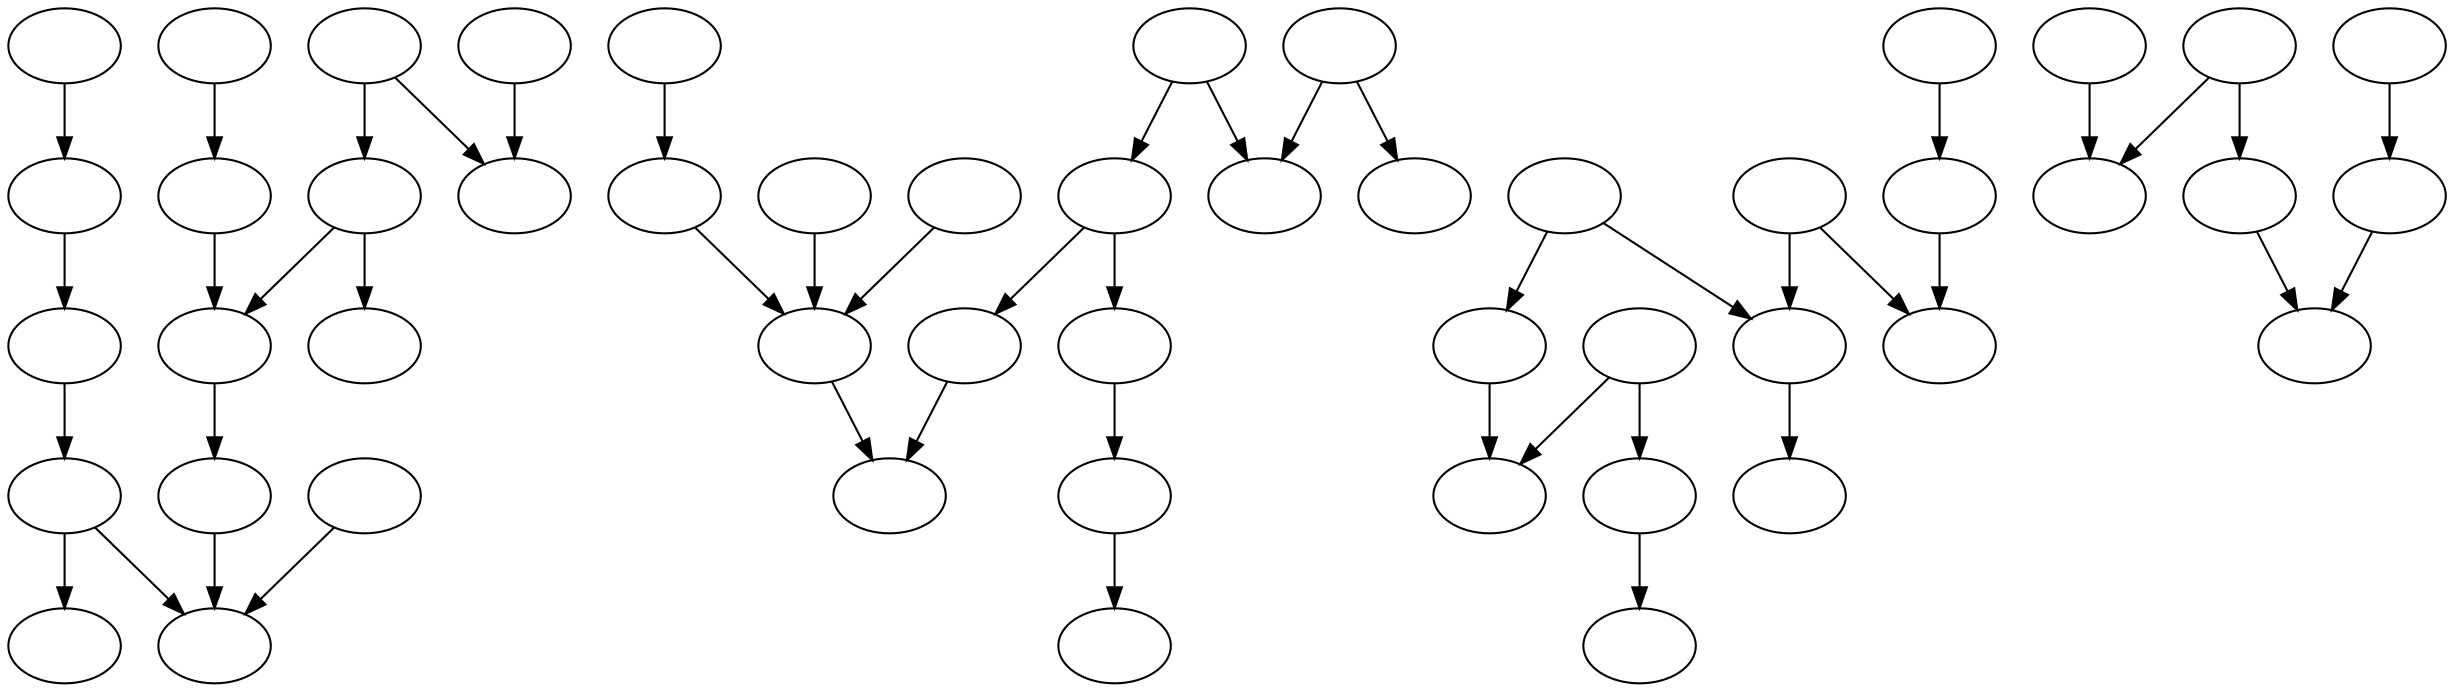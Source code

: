 digraph {
	"../prueba/9326871.10.jpg" [
		image = "../prueba/9326871.10.jpg",
		label = ""
	];
	"../prueba/9326871.11.jpg" [
		image = "../prueba/9326871.11.jpg",
		label = ""
	];
	"../prueba/9326871.12.jpg" [
		image = "../prueba/9326871.12.jpg",
		label = ""
	];
	"../prueba/9326871.13.jpg" [
		image = "../prueba/9326871.13.jpg",
		label = ""
	];
	"../prueba/9326871.14.jpg" [
		image = "../prueba/9326871.14.jpg",
		label = ""
	];
	"../prueba/9326871.15.jpg" [
		image = "../prueba/9326871.15.jpg",
		label = ""
	];
	"../prueba/9326871.16.jpg" [
		image = "../prueba/9326871.16.jpg",
		label = ""
	];
	"../prueba/9326871.18.jpg" [
		image = "../prueba/9326871.18.jpg",
		label = ""
	];
	"../prueba/9326871.19.jpg" [
		image = "../prueba/9326871.19.jpg",
		label = ""
	];
	"../prueba/9326871.1.jpg" [
		image = "../prueba/9326871.1.jpg",
		label = ""
	];
	"../prueba/9326871.20.jpg" [
		image = "../prueba/9326871.20.jpg",
		label = ""
	];
	"../prueba/9326871.2.jpg" [
		image = "../prueba/9326871.2.jpg",
		label = ""
	];
	"../prueba/9326871.3.jpg" [
		image = "../prueba/9326871.3.jpg",
		label = ""
	];
	"../prueba/9326871.5.jpg" [
		image = "../prueba/9326871.5.jpg",
		label = ""
	];
	"../prueba/9326871.7.jpg" [
		image = "../prueba/9326871.7.jpg",
		label = ""
	];
	"../prueba/9326871.8.jpg" [
		image = "../prueba/9326871.8.jpg",
		label = ""
	];
	"../prueba/9332898.11.jpg" [
		image = "../prueba/9332898.11.jpg",
		label = ""
	];
	"../prueba/9332898.12.jpg" [
		image = "../prueba/9332898.12.jpg",
		label = ""
	];
	"../prueba/9332898.13.jpg" [
		image = "../prueba/9332898.13.jpg",
		label = ""
	];
	"../prueba/9332898.14.jpg" [
		image = "../prueba/9332898.14.jpg",
		label = ""
	];
	"../prueba/9332898.15.jpg" [
		image = "../prueba/9332898.15.jpg",
		label = ""
	];
	"../prueba/9332898.17.jpg" [
		image = "../prueba/9332898.17.jpg",
		label = ""
	];
	"../prueba/9332898.18.jpg" [
		image = "../prueba/9332898.18.jpg",
		label = ""
	];
	"../prueba/9332898.19.jpg" [
		image = "../prueba/9332898.19.jpg",
		label = ""
	];
	"../prueba/9332898.2.jpg" [
		image = "../prueba/9332898.2.jpg",
		label = ""
	];
	"../prueba/9332898.4.jpg" [
		image = "../prueba/9332898.4.jpg",
		label = ""
	];
	"../prueba/9332898.5.jpg" [
		image = "../prueba/9332898.5.jpg",
		label = ""
	];
	"../prueba/9332898.6.jpg" [
		image = "../prueba/9332898.6.jpg",
		label = ""
	];
	"../prueba/9332898.7.jpg" [
		image = "../prueba/9332898.7.jpg",
		label = ""
	];
	"../prueba/9332898.8.jpg" [
		image = "../prueba/9332898.8.jpg",
		label = ""
	];
	"../prueba/9332898.9.jpg" [
		image = "../prueba/9332898.9.jpg",
		label = ""
	];
	"../prueba/9336923.10.jpg" [
		image = "../prueba/9336923.10.jpg",
		label = ""
	];
	"../prueba/9336923.11.jpg" [
		image = "../prueba/9336923.11.jpg",
		label = ""
	];
	"../prueba/9336923.14.jpg" [
		image = "../prueba/9336923.14.jpg",
		label = ""
	];
	"../prueba/9336923.15.jpg" [
		image = "../prueba/9336923.15.jpg",
		label = ""
	];
	"../prueba/9336923.16.jpg" [
		image = "../prueba/9336923.16.jpg",
		label = ""
	];
	"../prueba/9336923.18.jpg" [
		image = "../prueba/9336923.18.jpg",
		label = ""
	];
	"../prueba/9336923.1.jpg" [
		image = "../prueba/9336923.1.jpg",
		label = ""
	];
	"../prueba/9336923.20.jpg" [
		image = "../prueba/9336923.20.jpg",
		label = ""
	];
	"../prueba/9336923.2.jpg" [
		image = "../prueba/9336923.2.jpg",
		label = ""
	];
	"../prueba/9336923.4.jpg" [
		image = "../prueba/9336923.4.jpg",
		label = ""
	];
	"../prueba/9336923.5.jpg" [
		image = "../prueba/9336923.5.jpg",
		label = ""
	];
	"../prueba/9336923.8.jpg" [
		image = "../prueba/9336923.8.jpg",
		label = ""
	];
	"../prueba/9338446.10.jpg" [
		image = "../prueba/9338446.10.jpg",
		label = ""
	];
	"../prueba/9338446.2.jpg" [
		image = "../prueba/9338446.2.jpg",
		label = ""
	];
	"../prueba/9338446.3.jpg" [
		image = "../prueba/9338446.3.jpg",
		label = ""
	];
	"../prueba/9338446.5.jpg" [
		image = "../prueba/9338446.5.jpg",
		label = ""
	];
	"../prueba/9338446.7.jpg" [
		image = "../prueba/9338446.7.jpg",
		label = ""
	];
	"../prueba/9338446.8.jpg" [
		image = "../prueba/9338446.8.jpg",
		label = ""
	];
	"../prueba/9338446.9.jpg" [
		image = "../prueba/9338446.9.jpg",
		label = ""
	];
	"../prueba/9332898.4.jpg" -> "../prueba/9332898.8.jpg"
	"../prueba/9332898.7.jpg" -> "../prueba/9332898.8.jpg"
	"../prueba/9332898.6.jpg" -> "../prueba/9332898.8.jpg"
	"../prueba/9326871.14.jpg" -> "../prueba/9326871.18.jpg"
	"../prueba/9326871.3.jpg" -> "../prueba/9326871.7.jpg"
	"../prueba/9338446.7.jpg" -> "../prueba/9338446.8.jpg"
	"../prueba/9338446.5.jpg" -> "../prueba/9338446.7.jpg"
	"../prueba/9326871.12.jpg" -> "../prueba/9326871.18.jpg"
	"../prueba/9336923.15.jpg" -> "../prueba/9336923.16.jpg"
	"../prueba/9332898.8.jpg" -> "../prueba/9332898.9.jpg"
	"../prueba/9332898.5.jpg" -> "../prueba/9332898.6.jpg"
	"../prueba/9326871.3.jpg" -> "../prueba/9326871.8.jpg"
	"../prueba/9332898.2.jpg" -> "../prueba/9332898.9.jpg"
	"../prueba/9326871.5.jpg" -> "../prueba/9326871.7.jpg"
	"../prueba/9336923.10.jpg" -> "../prueba/9336923.16.jpg"
	"../prueba/9336923.10.jpg" -> "../prueba/9336923.14.jpg"
	"../prueba/9326871.18.jpg" -> "../prueba/9326871.20.jpg"
	"../prueba/9326871.15.jpg" -> "../prueba/9326871.16.jpg"
	"../prueba/9326871.2.jpg" -> "../prueba/9326871.3.jpg"
	"../prueba/9336923.14.jpg" -> "../prueba/9336923.8.jpg"
	"../prueba/9326871.13.jpg" -> "../prueba/9326871.14.jpg"
	"../prueba/9336923.11.jpg" -> "../prueba/9336923.8.jpg"
	"../prueba/9336923.4.jpg" -> "../prueba/9336923.5.jpg"
	"../prueba/9326871.13.jpg" -> "../prueba/9326871.16.jpg"
	"../prueba/9332898.13.jpg" -> "../prueba/9332898.15.jpg"
	"../prueba/9332898.12.jpg" -> "../prueba/9332898.17.jpg"
	"../prueba/9326871.14.jpg" -> "../prueba/9326871.19.jpg"
	"../prueba/9338446.2.jpg" -> "../prueba/9338446.3.jpg"
	"../prueba/9332898.12.jpg" -> "../prueba/9332898.2.jpg"
	"../prueba/9326871.1.jpg" -> "../prueba/9326871.2.jpg"
	"../prueba/9332898.11.jpg" -> "../prueba/9332898.15.jpg"
	"../prueba/9336923.16.jpg" -> "../prueba/9336923.18.jpg"
	"../prueba/9336923.20.jpg" -> "../prueba/9336923.2.jpg"
	"../prueba/9336923.11.jpg" -> "../prueba/9336923.4.jpg"
	"../prueba/9326871.10.jpg" -> "../prueba/9326871.1.jpg"
	"../prueba/9332898.11.jpg" -> "../prueba/9332898.12.jpg"
	"../prueba/9336923.15.jpg" -> "../prueba/9336923.2.jpg"
	"../prueba/9332898.18.jpg" -> "../prueba/9332898.19.jpg"
	"../prueba/9336923.1.jpg" -> "../prueba/9336923.20.jpg"
	"../prueba/9332898.13.jpg" -> "../prueba/9332898.14.jpg"
	"../prueba/9326871.11.jpg" -> "../prueba/9326871.12.jpg"
	"../prueba/9338446.3.jpg" -> "../prueba/9338446.8.jpg"
	"../prueba/9332898.17.jpg" -> "../prueba/9332898.18.jpg"
	"../prueba/9326871.20.jpg" -> "../prueba/9326871.7.jpg"
	"../prueba/9338446.10.jpg" -> "../prueba/9338446.9.jpg"
	"../prueba/9338446.5.jpg" -> "../prueba/9338446.9.jpg"
}